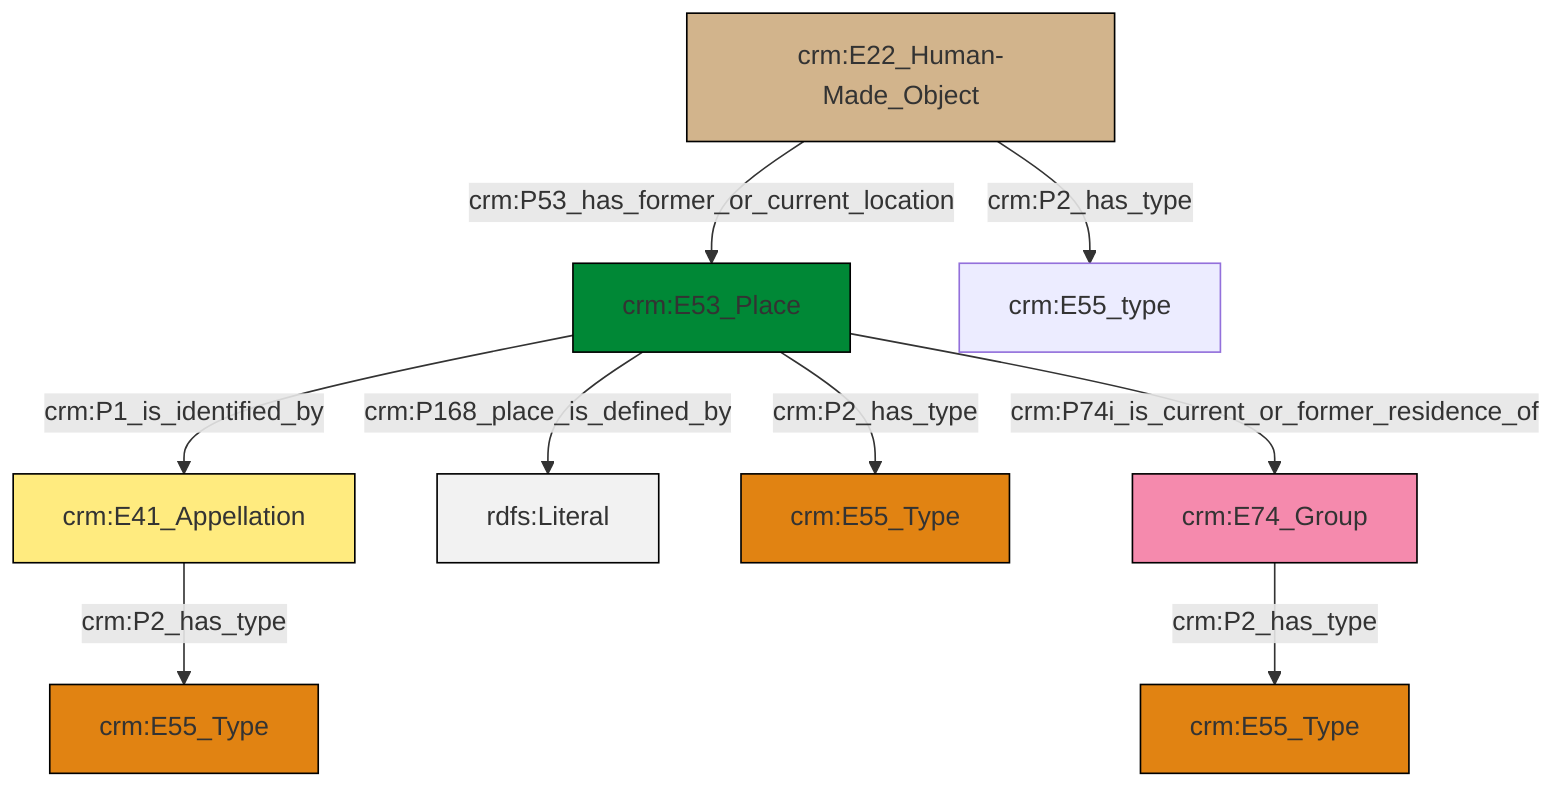 graph TD
classDef Literal fill:#f2f2f2,stroke:#000000;
classDef CRM_Entity fill:#FFFFFF,stroke:#000000;
classDef Temporal_Entity fill:#00C9E6, stroke:#000000;
classDef Type fill:#E18312, stroke:#000000;
classDef Time-Span fill:#2C9C91, stroke:#000000;
classDef Appellation fill:#FFEB7F, stroke:#000000;
classDef Place fill:#008836, stroke:#000000;
classDef Persistent_Item fill:#B266B2, stroke:#000000;
classDef Conceptual_Object fill:#FFD700, stroke:#000000;
classDef Physical_Thing fill:#D2B48C, stroke:#000000;
classDef Actor fill:#f58aad, stroke:#000000;
classDef PC_Classes fill:#4ce600, stroke:#000000;
classDef Multi fill:#cccccc,stroke:#000000;

2["crm:E53_Place"]:::Place -->|crm:P1_is_identified_by| 0["crm:E41_Appellation"]:::Appellation
2["crm:E53_Place"]:::Place -->|crm:P168_place_is_defined_by| 6[rdfs:Literal]:::Literal
2["crm:E53_Place"]:::Place -->|crm:P2_has_type| 7["crm:E55_Type"]:::Type
2["crm:E53_Place"]:::Place -->|crm:P74i_is_current_or_former_residence_of| 12["crm:E74_Group"]:::Actor
12["crm:E74_Group"]:::Actor -->|crm:P2_has_type| 8["crm:E55_Type"]:::Type
4["crm:E22_Human-Made_Object"]:::Physical_Thing -->|crm:P53_has_former_or_current_location| 2["crm:E53_Place"]:::Place
4["crm:E22_Human-Made_Object"]:::Physical_Thing -->|crm:P2_has_type| 10["crm:E55_type"]:::Default
0["crm:E41_Appellation"]:::Appellation -->|crm:P2_has_type| 15["crm:E55_Type"]:::Type